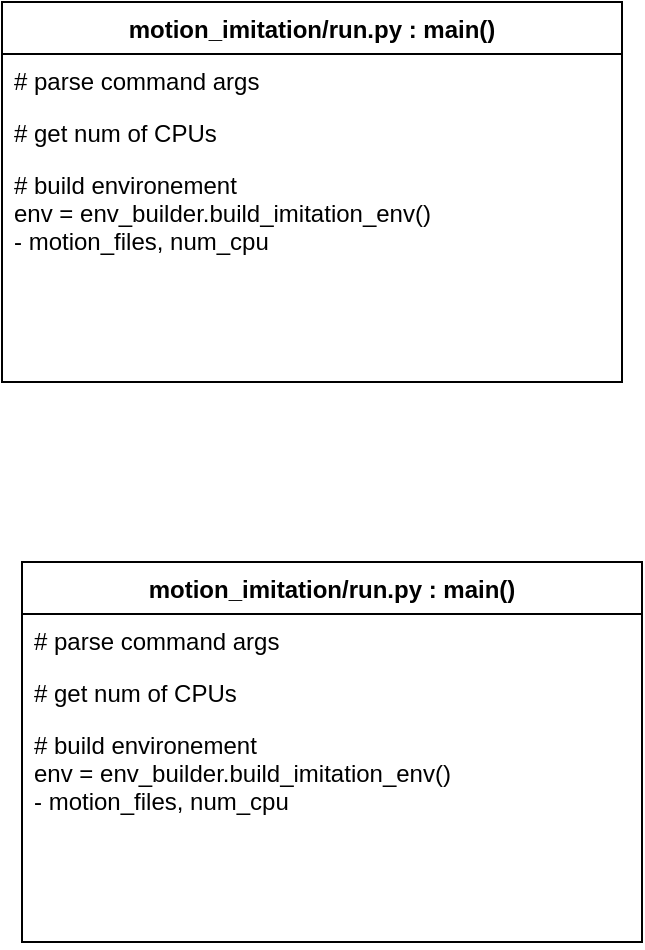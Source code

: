 <mxfile>
    <diagram id="Lm4nKWto8GY6URv-1aVc" name="Page-1">
        <mxGraphModel dx="541" dy="982" grid="1" gridSize="10" guides="1" tooltips="1" connect="1" arrows="1" fold="1" page="0" pageScale="1" pageWidth="850" pageHeight="1100" math="0" shadow="0">
            <root>
                <mxCell id="0"/>
                <mxCell id="1" parent="0"/>
                <mxCell id="15" value="motion_imitation/run.py : main()" style="swimlane;fontStyle=1;childLayout=stackLayout;horizontal=1;startSize=26;fillColor=none;horizontalStack=0;resizeParent=1;resizeParentMax=0;resizeLast=0;collapsible=1;marginBottom=0;" vertex="1" parent="1">
                    <mxGeometry x="40" y="50" width="310" height="190" as="geometry"/>
                </mxCell>
                <mxCell id="16" value="# parse command args" style="text;strokeColor=none;fillColor=none;align=left;verticalAlign=top;spacingLeft=4;spacingRight=4;overflow=hidden;rotatable=0;points=[[0,0.5],[1,0.5]];portConstraint=eastwest;" vertex="1" parent="15">
                    <mxGeometry y="26" width="310" height="26" as="geometry"/>
                </mxCell>
                <mxCell id="17" value="# get num of CPUs" style="text;strokeColor=none;fillColor=none;align=left;verticalAlign=top;spacingLeft=4;spacingRight=4;overflow=hidden;rotatable=0;points=[[0,0.5],[1,0.5]];portConstraint=eastwest;" vertex="1" parent="15">
                    <mxGeometry y="52" width="310" height="26" as="geometry"/>
                </mxCell>
                <mxCell id="18" value="# build environement&#10;env = env_builder.build_imitation_env()&#10;- motion_files, num_cpu" style="text;strokeColor=none;fillColor=none;align=left;verticalAlign=top;spacingLeft=4;spacingRight=4;overflow=hidden;rotatable=0;points=[[0,0.5],[1,0.5]];portConstraint=eastwest;" vertex="1" parent="15">
                    <mxGeometry y="78" width="310" height="112" as="geometry"/>
                </mxCell>
                <mxCell id="20" value="motion_imitation/run.py : main()" style="swimlane;fontStyle=1;childLayout=stackLayout;horizontal=1;startSize=26;fillColor=none;horizontalStack=0;resizeParent=1;resizeParentMax=0;resizeLast=0;collapsible=1;marginBottom=0;" vertex="1" parent="1">
                    <mxGeometry x="50" y="330" width="310" height="190" as="geometry"/>
                </mxCell>
                <mxCell id="21" value="# parse command args" style="text;strokeColor=none;fillColor=none;align=left;verticalAlign=top;spacingLeft=4;spacingRight=4;overflow=hidden;rotatable=0;points=[[0,0.5],[1,0.5]];portConstraint=eastwest;" vertex="1" parent="20">
                    <mxGeometry y="26" width="310" height="26" as="geometry"/>
                </mxCell>
                <mxCell id="22" value="# get num of CPUs" style="text;strokeColor=none;fillColor=none;align=left;verticalAlign=top;spacingLeft=4;spacingRight=4;overflow=hidden;rotatable=0;points=[[0,0.5],[1,0.5]];portConstraint=eastwest;" vertex="1" parent="20">
                    <mxGeometry y="52" width="310" height="26" as="geometry"/>
                </mxCell>
                <mxCell id="23" value="# build environement&#10;env = env_builder.build_imitation_env()&#10;- motion_files, num_cpu" style="text;strokeColor=none;fillColor=none;align=left;verticalAlign=top;spacingLeft=4;spacingRight=4;overflow=hidden;rotatable=0;points=[[0,0.5],[1,0.5]];portConstraint=eastwest;" vertex="1" parent="20">
                    <mxGeometry y="78" width="310" height="112" as="geometry"/>
                </mxCell>
            </root>
        </mxGraphModel>
    </diagram>
</mxfile>